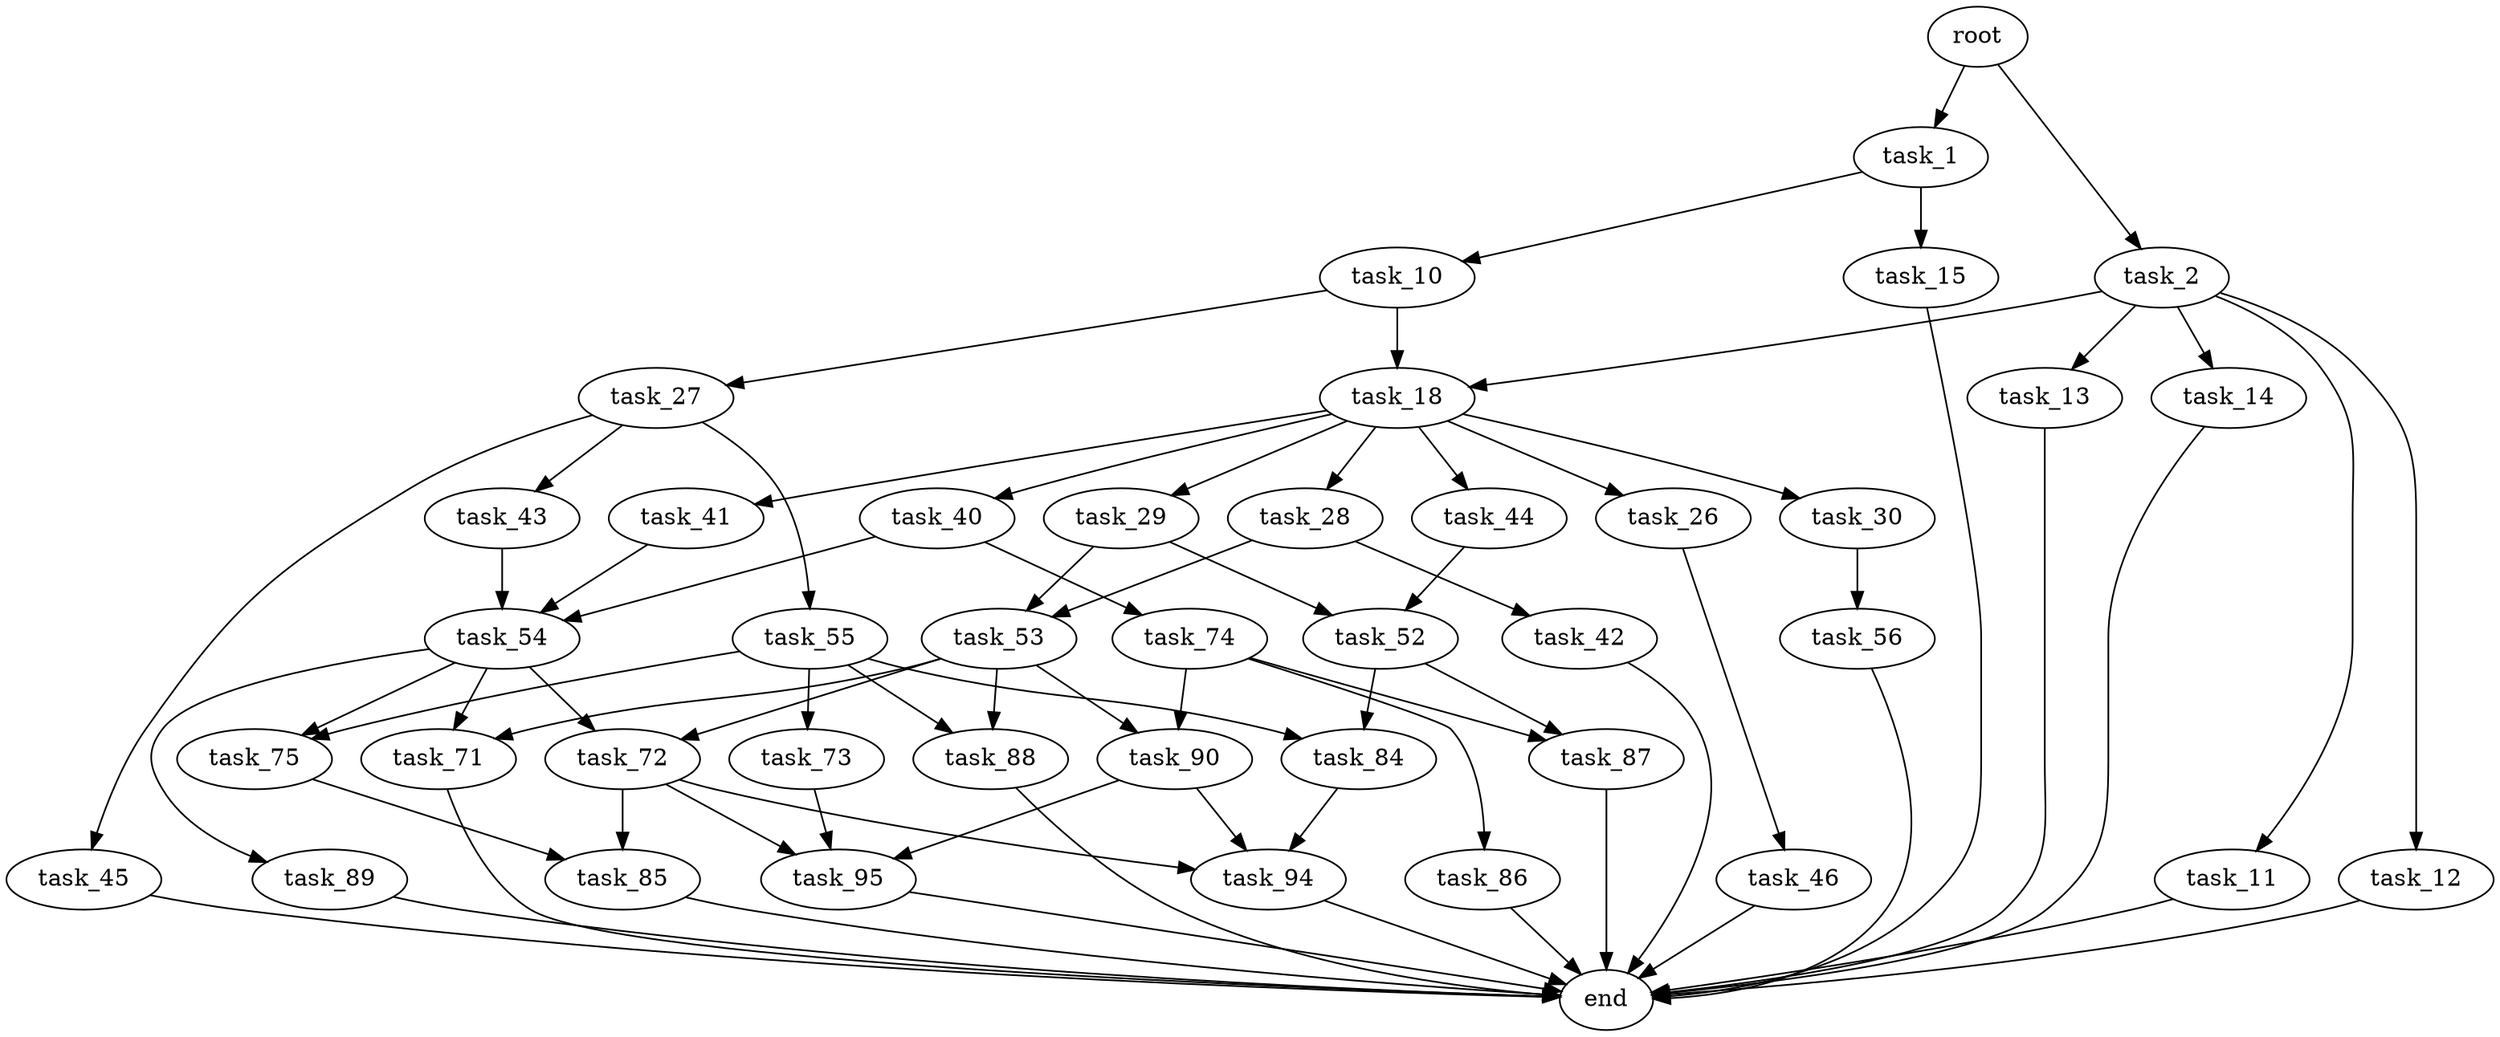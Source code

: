 digraph G {
  root [size="0.000000"];
  task_1 [size="20660357651.000000"];
  task_2 [size="451650648511.000000"];
  task_10 [size="1492967486.000000"];
  task_15 [size="384305168083.000000"];
  task_11 [size="1073741824000.000000"];
  task_12 [size="1243134166.000000"];
  task_13 [size="168558465816.000000"];
  task_14 [size="231928233984.000000"];
  task_18 [size="27791527908.000000"];
  task_27 [size="64685759188.000000"];
  end [size="0.000000"];
  task_26 [size="45069067832.000000"];
  task_28 [size="1073741824000.000000"];
  task_29 [size="62188434461.000000"];
  task_30 [size="32849141056.000000"];
  task_40 [size="368293445632.000000"];
  task_41 [size="1073741824000.000000"];
  task_44 [size="4623632822.000000"];
  task_46 [size="8589934592.000000"];
  task_43 [size="643499635575.000000"];
  task_45 [size="43968252831.000000"];
  task_55 [size="7108576567.000000"];
  task_42 [size="32118033801.000000"];
  task_53 [size="14810793442.000000"];
  task_52 [size="8589934592.000000"];
  task_56 [size="782757789696.000000"];
  task_54 [size="134217728000.000000"];
  task_74 [size="549755813888.000000"];
  task_84 [size="959729504.000000"];
  task_87 [size="42005756798.000000"];
  task_71 [size="134217728000.000000"];
  task_72 [size="8589934592.000000"];
  task_88 [size="24195951834.000000"];
  task_90 [size="18288325694.000000"];
  task_75 [size="557593082.000000"];
  task_89 [size="368293445632.000000"];
  task_73 [size="68719476736.000000"];
  task_85 [size="114363321153.000000"];
  task_94 [size="52932055956.000000"];
  task_95 [size="130206196113.000000"];
  task_86 [size="8589934592.000000"];

  root -> task_1 [size="1.000000"];
  root -> task_2 [size="1.000000"];
  task_1 -> task_10 [size="75497472.000000"];
  task_1 -> task_15 [size="75497472.000000"];
  task_2 -> task_11 [size="301989888.000000"];
  task_2 -> task_12 [size="301989888.000000"];
  task_2 -> task_13 [size="301989888.000000"];
  task_2 -> task_14 [size="301989888.000000"];
  task_2 -> task_18 [size="301989888.000000"];
  task_10 -> task_18 [size="33554432.000000"];
  task_10 -> task_27 [size="33554432.000000"];
  task_15 -> end [size="1.000000"];
  task_11 -> end [size="1.000000"];
  task_12 -> end [size="1.000000"];
  task_13 -> end [size="1.000000"];
  task_14 -> end [size="1.000000"];
  task_18 -> task_26 [size="536870912.000000"];
  task_18 -> task_28 [size="536870912.000000"];
  task_18 -> task_29 [size="536870912.000000"];
  task_18 -> task_30 [size="536870912.000000"];
  task_18 -> task_40 [size="536870912.000000"];
  task_18 -> task_41 [size="536870912.000000"];
  task_18 -> task_44 [size="536870912.000000"];
  task_27 -> task_43 [size="75497472.000000"];
  task_27 -> task_45 [size="75497472.000000"];
  task_27 -> task_55 [size="75497472.000000"];
  task_26 -> task_46 [size="75497472.000000"];
  task_28 -> task_42 [size="838860800.000000"];
  task_28 -> task_53 [size="838860800.000000"];
  task_29 -> task_52 [size="75497472.000000"];
  task_29 -> task_53 [size="75497472.000000"];
  task_30 -> task_56 [size="536870912.000000"];
  task_40 -> task_54 [size="411041792.000000"];
  task_40 -> task_74 [size="411041792.000000"];
  task_41 -> task_54 [size="838860800.000000"];
  task_44 -> task_52 [size="134217728.000000"];
  task_46 -> end [size="1.000000"];
  task_43 -> task_54 [size="838860800.000000"];
  task_45 -> end [size="1.000000"];
  task_55 -> task_73 [size="134217728.000000"];
  task_55 -> task_75 [size="134217728.000000"];
  task_55 -> task_84 [size="134217728.000000"];
  task_55 -> task_88 [size="134217728.000000"];
  task_42 -> end [size="1.000000"];
  task_53 -> task_71 [size="536870912.000000"];
  task_53 -> task_72 [size="536870912.000000"];
  task_53 -> task_88 [size="536870912.000000"];
  task_53 -> task_90 [size="536870912.000000"];
  task_52 -> task_84 [size="33554432.000000"];
  task_52 -> task_87 [size="33554432.000000"];
  task_56 -> end [size="1.000000"];
  task_54 -> task_71 [size="209715200.000000"];
  task_54 -> task_72 [size="209715200.000000"];
  task_54 -> task_75 [size="209715200.000000"];
  task_54 -> task_89 [size="209715200.000000"];
  task_74 -> task_86 [size="536870912.000000"];
  task_74 -> task_87 [size="536870912.000000"];
  task_74 -> task_90 [size="536870912.000000"];
  task_84 -> task_94 [size="33554432.000000"];
  task_87 -> end [size="1.000000"];
  task_71 -> end [size="1.000000"];
  task_72 -> task_85 [size="33554432.000000"];
  task_72 -> task_94 [size="33554432.000000"];
  task_72 -> task_95 [size="33554432.000000"];
  task_88 -> end [size="1.000000"];
  task_90 -> task_94 [size="301989888.000000"];
  task_90 -> task_95 [size="301989888.000000"];
  task_75 -> task_85 [size="33554432.000000"];
  task_89 -> end [size="1.000000"];
  task_73 -> task_95 [size="134217728.000000"];
  task_85 -> end [size="1.000000"];
  task_94 -> end [size="1.000000"];
  task_95 -> end [size="1.000000"];
  task_86 -> end [size="1.000000"];
}

